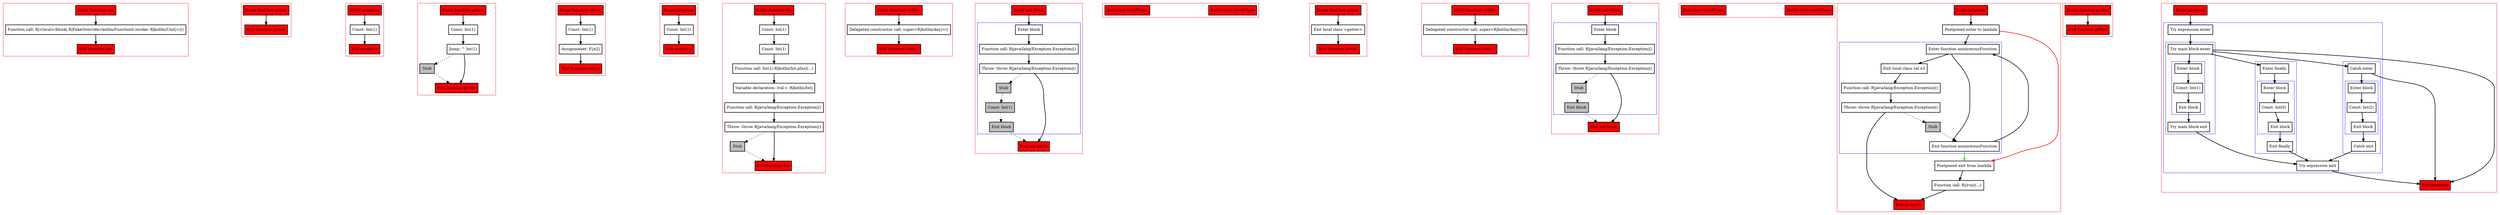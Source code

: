 digraph propertiesAndInitBlocks_kt {
    graph [nodesep=3]
    node [shape=box penwidth=2]
    edge [penwidth=2]

    subgraph cluster_0 {
        color=red
        0 [label="Enter function run" style="filled" fillcolor=red];
        1 [label="Function call: R|<local>/block|.R|FakeOverride<kotlin/Function0.invoke: R|kotlin/Unit|>|()"];
        2 [label="Exit function run" style="filled" fillcolor=red];
    }

    0 -> {1};
    1 -> {2};

    subgraph cluster_1 {
        color=red
        3 [label="Enter function getter" style="filled" fillcolor=red];
        4 [label="Exit function getter" style="filled" fillcolor=red];
    }

    3 -> {4};

    subgraph cluster_2 {
        color=red
        5 [label="Enter property" style="filled" fillcolor=red];
        6 [label="Const: Int(1)"];
        7 [label="Exit property" style="filled" fillcolor=red];
    }

    5 -> {6};
    6 -> {7};

    subgraph cluster_3 {
        color=red
        8 [label="Enter function getter" style="filled" fillcolor=red];
        9 [label="Const: Int(1)"];
        10 [label="Jump: ^ Int(1)"];
        11 [label="Stub" style="filled" fillcolor=gray];
        12 [label="Exit function getter" style="filled" fillcolor=red];
    }

    8 -> {9};
    9 -> {10};
    10 -> {12};
    10 -> {11} [style=dotted];
    11 -> {12} [style=dotted];

    subgraph cluster_4 {
        color=red
        13 [label="Enter function setter" style="filled" fillcolor=red];
        14 [label="Const: Int(1)"];
        15 [label="Assignmenet: F|/x2|"];
        16 [label="Exit function setter" style="filled" fillcolor=red];
    }

    13 -> {14};
    14 -> {15};
    15 -> {16};

    subgraph cluster_5 {
        color=red
        17 [label="Enter property" style="filled" fillcolor=red];
        18 [label="Const: Int(1)"];
        19 [label="Exit property" style="filled" fillcolor=red];
    }

    17 -> {18};
    18 -> {19};

    subgraph cluster_6 {
        color=red
        20 [label="Enter function foo" style="filled" fillcolor=red];
        21 [label="Const: Int(1)"];
        22 [label="Const: Int(1)"];
        23 [label="Function call: Int(1).R|kotlin/Int.plus|(...)"];
        24 [label="Variable declaration: lval c: R|kotlin/Int|"];
        25 [label="Function call: R|java/lang/Exception.Exception|()"];
        26 [label="Throw: throw R|java/lang/Exception.Exception|()"];
        27 [label="Stub" style="filled" fillcolor=gray];
        28 [label="Exit function foo" style="filled" fillcolor=red];
    }

    20 -> {21};
    21 -> {22};
    22 -> {23};
    23 -> {24};
    24 -> {25};
    25 -> {26};
    26 -> {28};
    26 -> {27} [style=dotted];
    27 -> {28} [style=dotted];

    subgraph cluster_7 {
        color=red
        29 [label="Enter function <init>" style="filled" fillcolor=red];
        30 [label="Delegated constructor call: super<R|kotlin/Any|>()"];
        31 [label="Exit function <init>" style="filled" fillcolor=red];
    }

    29 -> {30};
    30 -> {31};

    subgraph cluster_8 {
        color=red
        32 [label="Enter init block" style="filled" fillcolor=red];
        subgraph cluster_9 {
            color=blue
            33 [label="Enter block"];
            34 [label="Function call: R|java/lang/Exception.Exception|()"];
            35 [label="Throw: throw R|java/lang/Exception.Exception|()"];
            36 [label="Stub" style="filled" fillcolor=gray];
            37 [label="Const: Int(1)" style="filled" fillcolor=gray];
            38 [label="Exit block" style="filled" fillcolor=gray];
        }
        39 [label="Exit init block" style="filled" fillcolor=red];
    }

    32 -> {33};
    33 -> {34};
    34 -> {35};
    35 -> {39};
    35 -> {36} [style=dotted];
    36 -> {37} [style=dotted];
    37 -> {38} [style=dotted];
    38 -> {39} [style=dotted];

    subgraph cluster_10 {
        color=red
        40 [label="Enter class LocalClass" style="filled" fillcolor=red];
        41 [label="Exit class LocalClass" style="filled" fillcolor=red];
    }


    subgraph cluster_11 {
        color=red
        42 [label="Enter function getter" style="filled" fillcolor=red];
        43 [label="Exit local class <getter>"];
        44 [label="Exit function getter" style="filled" fillcolor=red];
    }

    42 -> {43};
    43 -> {44};

    subgraph cluster_12 {
        color=red
        45 [label="Enter function <init>" style="filled" fillcolor=red];
        46 [label="Delegated constructor call: super<R|kotlin/Any|>()"];
        47 [label="Exit function <init>" style="filled" fillcolor=red];
    }

    45 -> {46};
    46 -> {47};

    subgraph cluster_13 {
        color=red
        48 [label="Enter init block" style="filled" fillcolor=red];
        subgraph cluster_14 {
            color=blue
            49 [label="Enter block"];
            50 [label="Function call: R|java/lang/Exception.Exception|()"];
            51 [label="Throw: throw R|java/lang/Exception.Exception|()"];
            52 [label="Stub" style="filled" fillcolor=gray];
            53 [label="Exit block" style="filled" fillcolor=gray];
        }
        54 [label="Exit init block" style="filled" fillcolor=red];
    }

    48 -> {49};
    49 -> {50};
    50 -> {51};
    51 -> {54};
    51 -> {52} [style=dotted];
    52 -> {53} [style=dotted];
    53 -> {54} [style=dotted];

    subgraph cluster_15 {
        color=red
        55 [label="Enter class LocalClass" style="filled" fillcolor=red];
        56 [label="Exit class LocalClass" style="filled" fillcolor=red];
    }


    subgraph cluster_16 {
        color=red
        57 [label="Enter property" style="filled" fillcolor=red];
        58 [label="Postponed enter to lambda"];
        subgraph cluster_17 {
            color=blue
            59 [label="Enter function anonymousFunction"];
            60 [label="Exit local class val x3"];
            61 [label="Function call: R|java/lang/Exception.Exception|()"];
            62 [label="Throw: throw R|java/lang/Exception.Exception|()"];
            63 [label="Stub" style="filled" fillcolor=gray];
            64 [label="Exit function anonymousFunction"];
        }
        65 [label="Postponed exit from lambda"];
        66 [label="Function call: R|/run|(...)"];
        67 [label="Exit property" style="filled" fillcolor=red];
    }

    57 -> {58};
    58 -> {59};
    58 -> {65} [color=red];
    59 -> {64 60};
    60 -> {61};
    61 -> {62};
    62 -> {67};
    62 -> {63} [style=dotted];
    63 -> {64} [style=dotted];
    64 -> {59};
    64 -> {65} [color=green];
    65 -> {66};
    66 -> {67};

    subgraph cluster_18 {
        color=red
        68 [label="Enter function getter" style="filled" fillcolor=red];
        69 [label="Exit function getter" style="filled" fillcolor=red];
    }

    68 -> {69};

    subgraph cluster_19 {
        color=red
        70 [label="Enter property" style="filled" fillcolor=red];
        subgraph cluster_20 {
            color=blue
            71 [label="Try expression enter"];
            subgraph cluster_21 {
                color=blue
                72 [label="Try main block enter"];
                subgraph cluster_22 {
                    color=blue
                    73 [label="Enter block"];
                    74 [label="Const: Int(1)"];
                    75 [label="Exit block"];
                }
                76 [label="Try main block exit"];
            }
            subgraph cluster_23 {
                color=blue
                77 [label="Enter finally"];
                subgraph cluster_24 {
                    color=blue
                    78 [label="Enter block"];
                    79 [label="Const: Int(0)"];
                    80 [label="Exit block"];
                }
                81 [label="Exit finally"];
            }
            subgraph cluster_25 {
                color=blue
                82 [label="Catch enter"];
                subgraph cluster_26 {
                    color=blue
                    83 [label="Enter block"];
                    84 [label="Const: Int(2)"];
                    85 [label="Exit block"];
                }
                86 [label="Catch exit"];
            }
            87 [label="Try expression exit"];
        }
        88 [label="Exit property" style="filled" fillcolor=red];
    }

    70 -> {71};
    71 -> {72};
    72 -> {88 82 77 73};
    73 -> {74};
    74 -> {75};
    75 -> {76};
    76 -> {87};
    77 -> {78};
    78 -> {79};
    79 -> {80};
    80 -> {81};
    81 -> {87};
    82 -> {88 83};
    83 -> {84};
    84 -> {85};
    85 -> {86};
    86 -> {87};
    87 -> {88};

}
